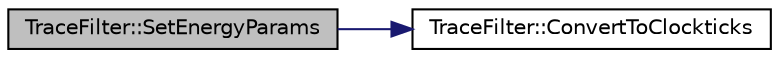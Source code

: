 digraph "TraceFilter::SetEnergyParams"
{
  edge [fontname="Helvetica",fontsize="10",labelfontname="Helvetica",labelfontsize="10"];
  node [fontname="Helvetica",fontsize="10",shape=record];
  rankdir="LR";
  Node1 [label="TraceFilter::SetEnergyParams",height=0.2,width=0.4,color="black", fillcolor="grey75", style="filled", fontcolor="black"];
  Node1 -> Node2 [color="midnightblue",fontsize="10",style="solid",fontname="Helvetica"];
  Node2 [label="TraceFilter::ConvertToClockticks",height=0.2,width=0.4,color="black", fillcolor="white", style="filled",URL="$d4/d8e/class_trace_filter.html#aa83b2e37749ce1af8f9708bfbb1f48e8",tooltip="convert from ns to clockticks "];
}
